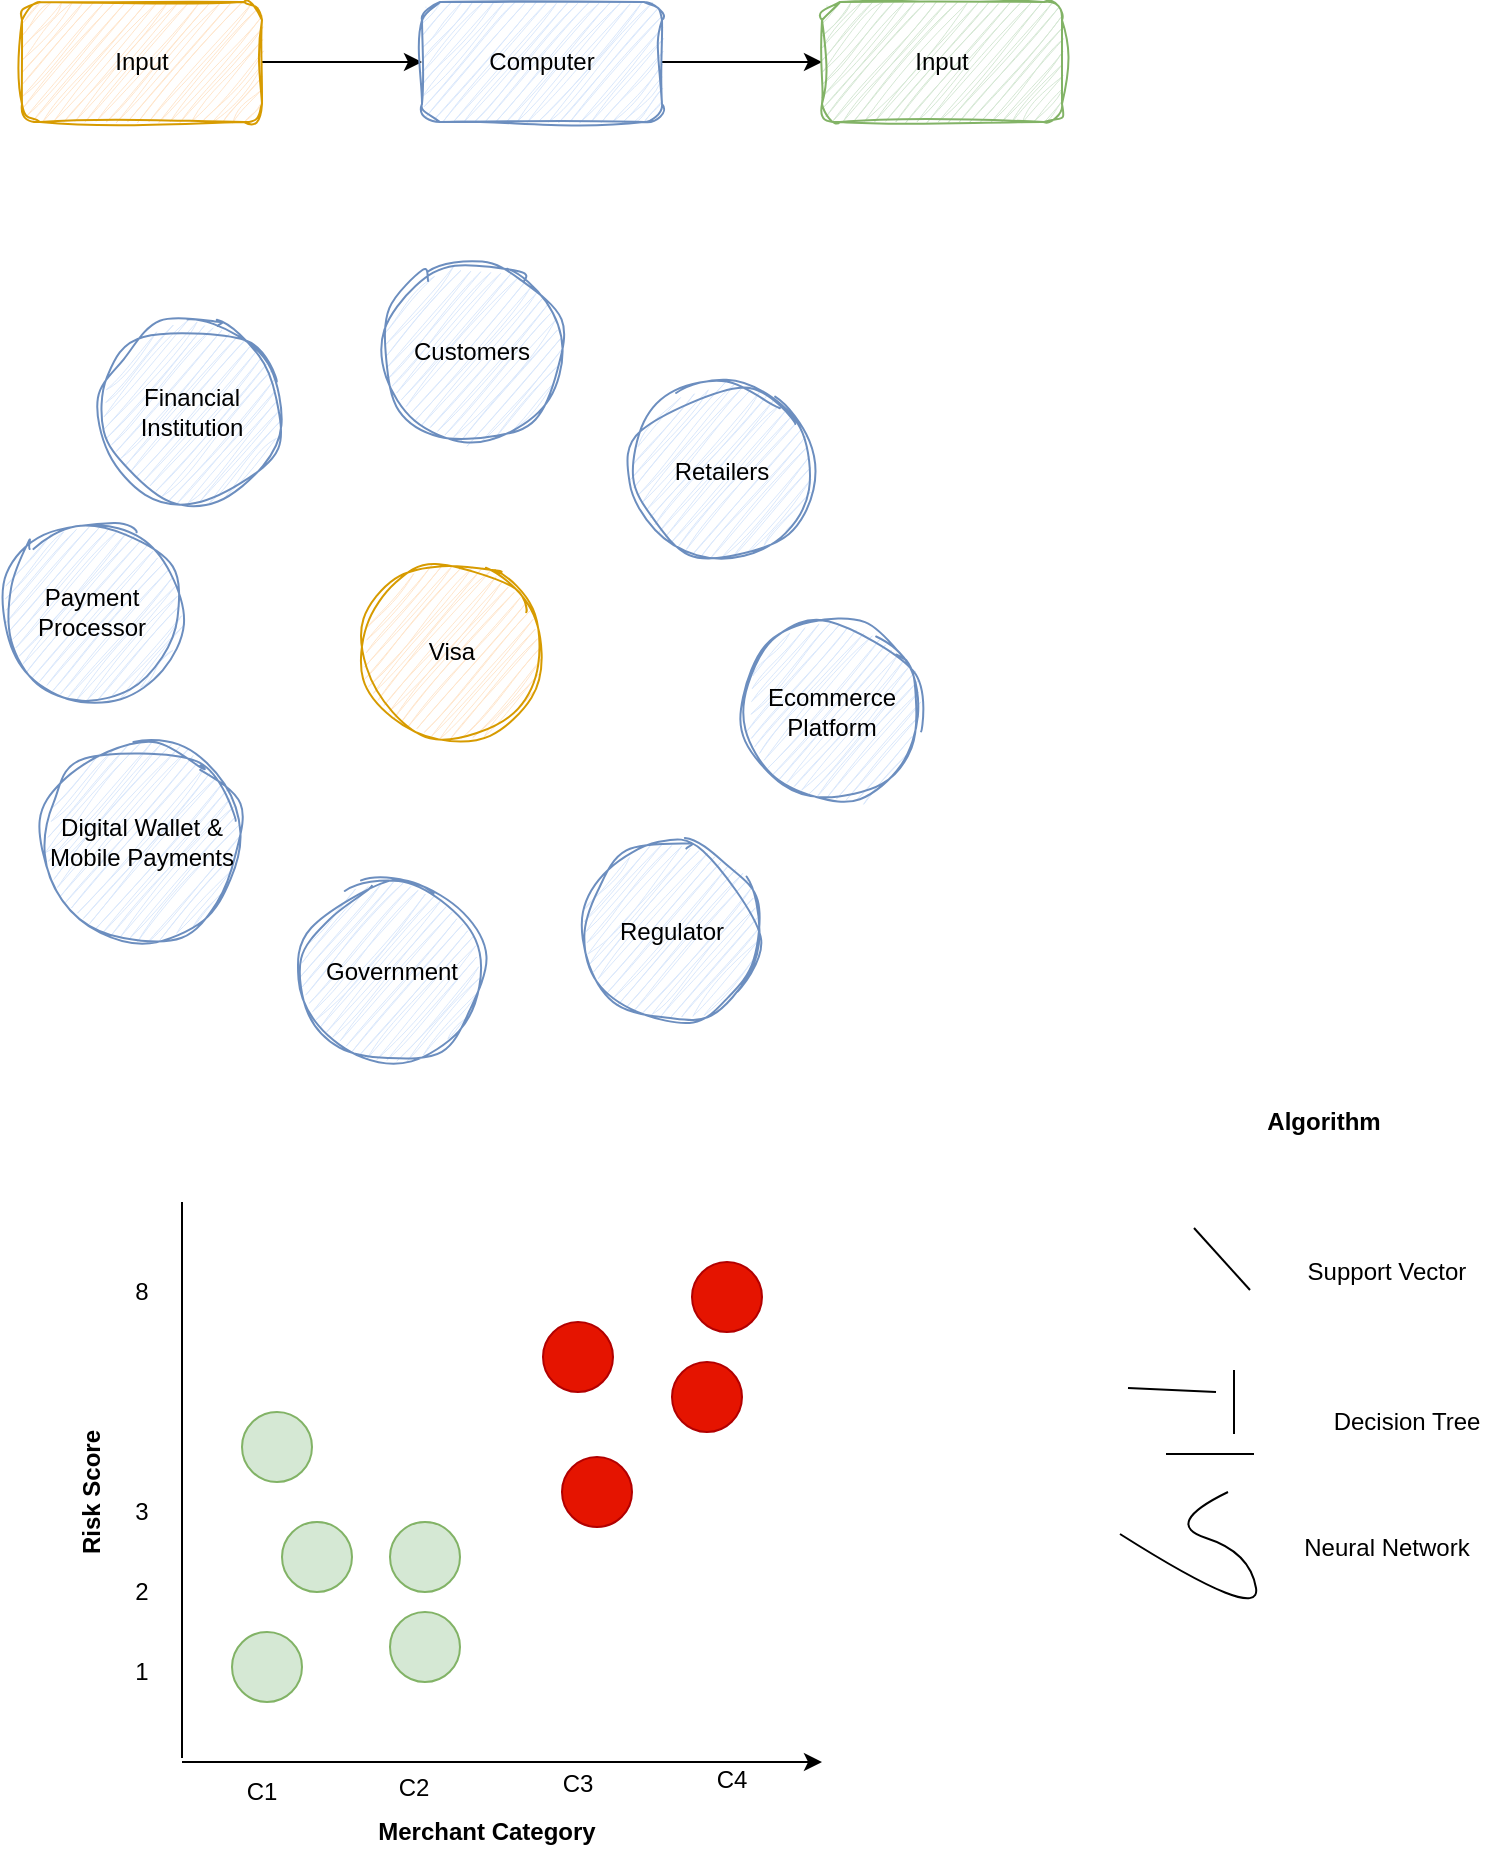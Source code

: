 <mxfile version="21.3.4" type="github" pages="3">
  <diagram name="Summary" id="IKh3nL40RzK3kSDg4t4r">
    <mxGraphModel dx="1434" dy="796" grid="0" gridSize="10" guides="1" tooltips="1" connect="1" arrows="1" fold="1" page="1" pageScale="1" pageWidth="850" pageHeight="1100" math="0" shadow="0">
      <root>
        <mxCell id="0" />
        <mxCell id="1" parent="0" />
        <mxCell id="YuGBkWrWiaTABAZO744--4" style="edgeStyle=orthogonalEdgeStyle;rounded=0;orthogonalLoop=1;jettySize=auto;html=1;entryX=0;entryY=0.5;entryDx=0;entryDy=0;" parent="1" source="YuGBkWrWiaTABAZO744--1" target="YuGBkWrWiaTABAZO744--2" edge="1">
          <mxGeometry relative="1" as="geometry" />
        </mxCell>
        <mxCell id="YuGBkWrWiaTABAZO744--1" value="Input" style="rounded=1;whiteSpace=wrap;html=1;fillColor=#ffe6cc;strokeColor=#d79b00;sketch=1;curveFitting=1;jiggle=2;" parent="1" vertex="1">
          <mxGeometry x="120" y="200" width="120" height="60" as="geometry" />
        </mxCell>
        <mxCell id="YuGBkWrWiaTABAZO744--5" style="edgeStyle=orthogonalEdgeStyle;rounded=0;orthogonalLoop=1;jettySize=auto;html=1;" parent="1" source="YuGBkWrWiaTABAZO744--2" target="YuGBkWrWiaTABAZO744--3" edge="1">
          <mxGeometry relative="1" as="geometry" />
        </mxCell>
        <mxCell id="YuGBkWrWiaTABAZO744--2" value="Computer" style="rounded=1;whiteSpace=wrap;html=1;fillColor=#dae8fc;strokeColor=#6c8ebf;sketch=1;curveFitting=1;jiggle=2;" parent="1" vertex="1">
          <mxGeometry x="320" y="200" width="120" height="60" as="geometry" />
        </mxCell>
        <mxCell id="YuGBkWrWiaTABAZO744--3" value="Input" style="rounded=1;whiteSpace=wrap;html=1;fillColor=#d5e8d4;strokeColor=#82b366;sketch=1;curveFitting=1;jiggle=2;" parent="1" vertex="1">
          <mxGeometry x="520" y="200" width="120" height="60" as="geometry" />
        </mxCell>
        <mxCell id="YuGBkWrWiaTABAZO744--25" value="Financial Institution" style="ellipse;whiteSpace=wrap;html=1;aspect=fixed;fillColor=#dae8fc;strokeColor=#6c8ebf;sketch=1;curveFitting=1;jiggle=2;" parent="1" vertex="1">
          <mxGeometry x="160" y="360" width="90" height="90" as="geometry" />
        </mxCell>
        <mxCell id="YuGBkWrWiaTABAZO744--26" value="Retailers" style="ellipse;whiteSpace=wrap;html=1;aspect=fixed;fillColor=#dae8fc;strokeColor=#6c8ebf;sketch=1;curveFitting=1;jiggle=2;" parent="1" vertex="1">
          <mxGeometry x="425" y="390" width="90" height="90" as="geometry" />
        </mxCell>
        <mxCell id="YuGBkWrWiaTABAZO744--28" value="Customers" style="ellipse;whiteSpace=wrap;html=1;aspect=fixed;fillColor=#dae8fc;strokeColor=#6c8ebf;sketch=1;curveFitting=1;jiggle=2;" parent="1" vertex="1">
          <mxGeometry x="300" y="330" width="90" height="90" as="geometry" />
        </mxCell>
        <mxCell id="YuGBkWrWiaTABAZO744--29" value="Digital Wallet &amp;amp; Mobile Payments" style="ellipse;whiteSpace=wrap;html=1;aspect=fixed;fillColor=#dae8fc;strokeColor=#6c8ebf;sketch=1;curveFitting=1;jiggle=2;" parent="1" vertex="1">
          <mxGeometry x="130" y="570" width="100" height="100" as="geometry" />
        </mxCell>
        <mxCell id="YuGBkWrWiaTABAZO744--30" value="Ecommerce Platform" style="ellipse;whiteSpace=wrap;html=1;aspect=fixed;fillColor=#dae8fc;strokeColor=#6c8ebf;sketch=1;curveFitting=1;jiggle=2;" parent="1" vertex="1">
          <mxGeometry x="480" y="510" width="90" height="90" as="geometry" />
        </mxCell>
        <mxCell id="YuGBkWrWiaTABAZO744--31" value="Payment Processor" style="ellipse;whiteSpace=wrap;html=1;aspect=fixed;fillColor=#dae8fc;strokeColor=#6c8ebf;sketch=1;curveFitting=1;jiggle=2;" parent="1" vertex="1">
          <mxGeometry x="110" y="460" width="90" height="90" as="geometry" />
        </mxCell>
        <mxCell id="YuGBkWrWiaTABAZO744--32" value="Government" style="ellipse;whiteSpace=wrap;html=1;aspect=fixed;fillColor=#dae8fc;strokeColor=#6c8ebf;sketch=1;curveFitting=1;jiggle=2;" parent="1" vertex="1">
          <mxGeometry x="260" y="640" width="90" height="90" as="geometry" />
        </mxCell>
        <mxCell id="YuGBkWrWiaTABAZO744--33" value="Regulator" style="ellipse;whiteSpace=wrap;html=1;aspect=fixed;fillColor=#dae8fc;strokeColor=#6c8ebf;sketch=1;curveFitting=1;jiggle=2;" parent="1" vertex="1">
          <mxGeometry x="400" y="620" width="90" height="90" as="geometry" />
        </mxCell>
        <mxCell id="YuGBkWrWiaTABAZO744--34" value="Visa" style="ellipse;whiteSpace=wrap;html=1;aspect=fixed;fillColor=#ffe6cc;strokeColor=#d79b00;sketch=1;curveFitting=1;jiggle=2;" parent="1" vertex="1">
          <mxGeometry x="290" y="480" width="90" height="90" as="geometry" />
        </mxCell>
        <mxCell id="YuGBkWrWiaTABAZO744--35" value="" style="endArrow=none;html=1;rounded=0;" parent="1" edge="1">
          <mxGeometry width="50" height="50" relative="1" as="geometry">
            <mxPoint x="200" y="800" as="sourcePoint" />
            <mxPoint x="200" y="1078" as="targetPoint" />
            <Array as="points">
              <mxPoint x="200" y="870" />
            </Array>
          </mxGeometry>
        </mxCell>
        <mxCell id="YuGBkWrWiaTABAZO744--36" value="" style="endArrow=classic;html=1;rounded=0;" parent="1" edge="1">
          <mxGeometry width="50" height="50" relative="1" as="geometry">
            <mxPoint x="200" y="1080" as="sourcePoint" />
            <mxPoint x="520" y="1080" as="targetPoint" />
          </mxGeometry>
        </mxCell>
        <mxCell id="YuGBkWrWiaTABAZO744--37" value="Merchant Category" style="text;html=1;strokeColor=none;fillColor=none;align=center;verticalAlign=middle;whiteSpace=wrap;rounded=0;fontStyle=1" parent="1" vertex="1">
          <mxGeometry x="290" y="1100" width="125" height="30" as="geometry" />
        </mxCell>
        <mxCell id="YuGBkWrWiaTABAZO744--38" value="Risk Score" style="text;html=1;strokeColor=none;fillColor=none;align=center;verticalAlign=middle;whiteSpace=wrap;rounded=0;flipH=1;flipV=0;direction=south;labelPosition=center;verticalLabelPosition=middle;horizontal=0;fontStyle=1" parent="1" vertex="1">
          <mxGeometry x="140" y="880" width="30" height="130" as="geometry" />
        </mxCell>
        <mxCell id="YuGBkWrWiaTABAZO744--39" value="C1" style="text;html=1;strokeColor=none;fillColor=none;align=center;verticalAlign=middle;whiteSpace=wrap;rounded=0;" parent="1" vertex="1">
          <mxGeometry x="240" y="1080" height="30" as="geometry" />
        </mxCell>
        <mxCell id="YuGBkWrWiaTABAZO744--40" value="C2" style="text;html=1;strokeColor=none;fillColor=none;align=center;verticalAlign=middle;whiteSpace=wrap;rounded=0;" parent="1" vertex="1">
          <mxGeometry x="316" y="1078" height="30" as="geometry" />
        </mxCell>
        <mxCell id="YuGBkWrWiaTABAZO744--41" value="C3" style="text;html=1;strokeColor=none;fillColor=none;align=center;verticalAlign=middle;whiteSpace=wrap;rounded=0;" parent="1" vertex="1">
          <mxGeometry x="398" y="1076" height="30" as="geometry" />
        </mxCell>
        <mxCell id="YuGBkWrWiaTABAZO744--42" value="C4" style="text;html=1;strokeColor=none;fillColor=none;align=center;verticalAlign=middle;whiteSpace=wrap;rounded=0;" parent="1" vertex="1">
          <mxGeometry x="475" y="1074" height="30" as="geometry" />
        </mxCell>
        <mxCell id="YuGBkWrWiaTABAZO744--43" value="1" style="text;html=1;strokeColor=none;fillColor=none;align=center;verticalAlign=middle;whiteSpace=wrap;rounded=0;" parent="1" vertex="1">
          <mxGeometry x="180" y="1020" height="30" as="geometry" />
        </mxCell>
        <mxCell id="YuGBkWrWiaTABAZO744--44" value="2" style="text;html=1;strokeColor=none;fillColor=none;align=center;verticalAlign=middle;whiteSpace=wrap;rounded=0;" parent="1" vertex="1">
          <mxGeometry x="180" y="980" height="30" as="geometry" />
        </mxCell>
        <mxCell id="YuGBkWrWiaTABAZO744--46" value="3" style="text;html=1;strokeColor=none;fillColor=none;align=center;verticalAlign=middle;whiteSpace=wrap;rounded=0;" parent="1" vertex="1">
          <mxGeometry x="180" y="940" height="30" as="geometry" />
        </mxCell>
        <mxCell id="YuGBkWrWiaTABAZO744--47" value="8" style="text;html=1;strokeColor=none;fillColor=none;align=center;verticalAlign=middle;whiteSpace=wrap;rounded=0;" parent="1" vertex="1">
          <mxGeometry x="180" y="830" height="30" as="geometry" />
        </mxCell>
        <mxCell id="YuGBkWrWiaTABAZO744--48" value="" style="ellipse;whiteSpace=wrap;html=1;aspect=fixed;fillColor=#d5e8d4;strokeColor=#82b366;" parent="1" vertex="1">
          <mxGeometry x="250" y="960" width="35" height="35" as="geometry" />
        </mxCell>
        <mxCell id="YuGBkWrWiaTABAZO744--49" value="" style="ellipse;whiteSpace=wrap;html=1;aspect=fixed;fillColor=#e51400;strokeColor=#B20000;fontColor=#ffffff;" parent="1" vertex="1">
          <mxGeometry x="445" y="880" width="35" height="35" as="geometry" />
        </mxCell>
        <mxCell id="YuGBkWrWiaTABAZO744--51" value="" style="ellipse;whiteSpace=wrap;html=1;aspect=fixed;fillColor=#d5e8d4;strokeColor=#82b366;" parent="1" vertex="1">
          <mxGeometry x="230" y="905" width="35" height="35" as="geometry" />
        </mxCell>
        <mxCell id="YuGBkWrWiaTABAZO744--52" value="" style="ellipse;whiteSpace=wrap;html=1;aspect=fixed;fillColor=#d5e8d4;strokeColor=#82b366;" parent="1" vertex="1">
          <mxGeometry x="304" y="960" width="35" height="35" as="geometry" />
        </mxCell>
        <mxCell id="YuGBkWrWiaTABAZO744--53" value="" style="ellipse;whiteSpace=wrap;html=1;aspect=fixed;fillColor=#e51400;strokeColor=#B20000;fontColor=#ffffff;" parent="1" vertex="1">
          <mxGeometry x="455" y="830" width="35" height="35" as="geometry" />
        </mxCell>
        <mxCell id="YuGBkWrWiaTABAZO744--54" value="" style="ellipse;whiteSpace=wrap;html=1;aspect=fixed;fillColor=#e51400;strokeColor=#B20000;fontColor=#ffffff;" parent="1" vertex="1">
          <mxGeometry x="380.5" y="860" width="35" height="35" as="geometry" />
        </mxCell>
        <mxCell id="YuGBkWrWiaTABAZO744--55" value="" style="ellipse;whiteSpace=wrap;html=1;aspect=fixed;fillColor=#d5e8d4;strokeColor=#82b366;" parent="1" vertex="1">
          <mxGeometry x="304" y="1005" width="35" height="35" as="geometry" />
        </mxCell>
        <mxCell id="YuGBkWrWiaTABAZO744--56" value="" style="ellipse;whiteSpace=wrap;html=1;aspect=fixed;fillColor=#e51400;strokeColor=#B20000;fontColor=#ffffff;" parent="1" vertex="1">
          <mxGeometry x="390" y="927.5" width="35" height="35" as="geometry" />
        </mxCell>
        <mxCell id="YuGBkWrWiaTABAZO744--57" value="" style="ellipse;whiteSpace=wrap;html=1;aspect=fixed;fillColor=#d5e8d4;strokeColor=#82b366;" parent="1" vertex="1">
          <mxGeometry x="225" y="1015" width="35" height="35" as="geometry" />
        </mxCell>
        <mxCell id="K4tFfpsqINqM7Y34j97c-1" value="" style="endArrow=none;html=1;rounded=0;" parent="1" edge="1">
          <mxGeometry width="50" height="50" relative="1" as="geometry">
            <mxPoint x="706" y="813" as="sourcePoint" />
            <mxPoint x="734" y="844" as="targetPoint" />
          </mxGeometry>
        </mxCell>
        <mxCell id="K4tFfpsqINqM7Y34j97c-3" value="Neural Network" style="text;html=1;strokeColor=none;fillColor=none;align=center;verticalAlign=middle;whiteSpace=wrap;rounded=0;" parent="1" vertex="1">
          <mxGeometry x="755" y="958" width="95" height="30" as="geometry" />
        </mxCell>
        <mxCell id="K4tFfpsqINqM7Y34j97c-4" value="" style="endArrow=none;html=1;rounded=0;" parent="1" edge="1">
          <mxGeometry width="50" height="50" relative="1" as="geometry">
            <mxPoint x="726" y="916" as="sourcePoint" />
            <mxPoint x="726" y="884" as="targetPoint" />
          </mxGeometry>
        </mxCell>
        <mxCell id="K4tFfpsqINqM7Y34j97c-5" value="" style="endArrow=none;html=1;rounded=0;" parent="1" edge="1">
          <mxGeometry width="50" height="50" relative="1" as="geometry">
            <mxPoint x="736" y="926" as="sourcePoint" />
            <mxPoint x="692" y="926" as="targetPoint" />
          </mxGeometry>
        </mxCell>
        <mxCell id="K4tFfpsqINqM7Y34j97c-6" value="" style="endArrow=none;html=1;rounded=0;" parent="1" edge="1">
          <mxGeometry width="50" height="50" relative="1" as="geometry">
            <mxPoint x="717" y="895" as="sourcePoint" />
            <mxPoint x="673" y="893" as="targetPoint" />
          </mxGeometry>
        </mxCell>
        <mxCell id="K4tFfpsqINqM7Y34j97c-7" value="Support Vector" style="text;html=1;strokeColor=none;fillColor=none;align=center;verticalAlign=middle;whiteSpace=wrap;rounded=0;" parent="1" vertex="1">
          <mxGeometry x="755" y="820" width="95" height="30" as="geometry" />
        </mxCell>
        <mxCell id="K4tFfpsqINqM7Y34j97c-8" value="" style="curved=1;endArrow=none;html=1;rounded=0;endFill=0;" parent="1" edge="1">
          <mxGeometry width="50" height="50" relative="1" as="geometry">
            <mxPoint x="669" y="966" as="sourcePoint" />
            <mxPoint x="723" y="945" as="targetPoint" />
            <Array as="points">
              <mxPoint x="740" y="1011" />
              <mxPoint x="734" y="975" />
              <mxPoint x="690" y="961" />
            </Array>
          </mxGeometry>
        </mxCell>
        <mxCell id="K4tFfpsqINqM7Y34j97c-10" value="Decision Tree" style="text;html=1;strokeColor=none;fillColor=none;align=center;verticalAlign=middle;whiteSpace=wrap;rounded=0;" parent="1" vertex="1">
          <mxGeometry x="765" y="895" width="95" height="30" as="geometry" />
        </mxCell>
        <mxCell id="K4tFfpsqINqM7Y34j97c-11" value="Algorithm" style="text;html=1;strokeColor=none;fillColor=none;align=center;verticalAlign=middle;whiteSpace=wrap;rounded=0;fontStyle=1" parent="1" vertex="1">
          <mxGeometry x="703" y="745" width="136" height="30" as="geometry" />
        </mxCell>
      </root>
    </mxGraphModel>
  </diagram>
  <diagram id="f4nPETrMEtfVDZXPr_Hg" name="Algorithim">
    <mxGraphModel dx="584" dy="796" grid="0" gridSize="10" guides="1" tooltips="1" connect="1" arrows="1" fold="1" page="1" pageScale="1" pageWidth="850" pageHeight="1100" math="0" shadow="0">
      <root>
        <mxCell id="0" />
        <mxCell id="1" parent="0" />
        <mxCell id="qPTurpKYU6WXjvwjlFdN-32" style="edgeStyle=orthogonalEdgeStyle;rounded=0;orthogonalLoop=1;jettySize=auto;html=1;" parent="1" source="qPTurpKYU6WXjvwjlFdN-31" edge="1">
          <mxGeometry relative="1" as="geometry">
            <mxPoint x="1219" y="791" as="targetPoint" />
          </mxGeometry>
        </mxCell>
        <mxCell id="qPTurpKYU6WXjvwjlFdN-31" value="" style="ellipse;whiteSpace=wrap;html=1;aspect=fixed;" parent="1" vertex="1">
          <mxGeometry x="914" y="693" width="196" height="196" as="geometry" />
        </mxCell>
        <mxCell id="qPTurpKYU6WXjvwjlFdN-14" style="edgeStyle=orthogonalEdgeStyle;rounded=0;orthogonalLoop=1;jettySize=auto;html=1;entryX=0;entryY=0.5;entryDx=0;entryDy=0;" parent="1" source="qPTurpKYU6WXjvwjlFdN-6" target="qPTurpKYU6WXjvwjlFdN-8" edge="1">
          <mxGeometry relative="1" as="geometry" />
        </mxCell>
        <mxCell id="qPTurpKYU6WXjvwjlFdN-6" value="" style="rounded=1;whiteSpace=wrap;html=1;" parent="1" vertex="1">
          <mxGeometry x="979.5" y="443" width="156" height="81" as="geometry" />
        </mxCell>
        <mxCell id="qPTurpKYU6WXjvwjlFdN-4" value="" style="image;html=1;image=img/lib/clip_art/finance/Credit_Card_128x128.png" parent="1" vertex="1">
          <mxGeometry x="999" y="459.5" width="69" height="55" as="geometry" />
        </mxCell>
        <mxCell id="qPTurpKYU6WXjvwjlFdN-5" value="" style="image;html=1;image=img/lib/clip_art/finance/Dollar_128x128.png" parent="1" vertex="1">
          <mxGeometry x="1066" y="468" width="52" height="31" as="geometry" />
        </mxCell>
        <mxCell id="qPTurpKYU6WXjvwjlFdN-7" value="Data : &lt;br&gt;- Customer Payment &lt;br&gt;- Saving&lt;br&gt;- Default(Y/N)" style="text;html=1;strokeColor=none;fillColor=none;align=center;verticalAlign=middle;whiteSpace=wrap;rounded=0;" parent="1" vertex="1">
          <mxGeometry x="996" y="533" width="117" height="57" as="geometry" />
        </mxCell>
        <mxCell id="qPTurpKYU6WXjvwjlFdN-16" style="edgeStyle=orthogonalEdgeStyle;rounded=0;orthogonalLoop=1;jettySize=auto;html=1;entryX=0.16;entryY=0.55;entryDx=0;entryDy=0;entryPerimeter=0;" parent="1" source="qPTurpKYU6WXjvwjlFdN-8" target="qPTurpKYU6WXjvwjlFdN-15" edge="1">
          <mxGeometry relative="1" as="geometry" />
        </mxCell>
        <mxCell id="qPTurpKYU6WXjvwjlFdN-8" value="Model" style="icon;html=1;image=img/clipart/Gear_128x128.png" parent="1" vertex="1">
          <mxGeometry x="1224" y="444" width="91" height="79" as="geometry" />
        </mxCell>
        <mxCell id="qPTurpKYU6WXjvwjlFdN-15" value="Will default" style="ellipse;shape=cloud;whiteSpace=wrap;html=1;" parent="1" vertex="1">
          <mxGeometry x="1424" y="440" width="120" height="80" as="geometry" />
        </mxCell>
        <mxCell id="qPTurpKYU6WXjvwjlFdN-17" value="Predication" style="text;html=1;strokeColor=none;fillColor=none;align=center;verticalAlign=middle;whiteSpace=wrap;rounded=0;" parent="1" vertex="1">
          <mxGeometry x="1424" y="531" width="117" height="30" as="geometry" />
        </mxCell>
        <mxCell id="qPTurpKYU6WXjvwjlFdN-22" value="" style="shape=image;verticalLabelPosition=bottom;labelBackgroundColor=default;verticalAlign=top;aspect=fixed;imageAspect=0;image=https://static.thenounproject.com/png/3406428-200.png;" parent="1" vertex="1">
          <mxGeometry x="1021" y="712" width="34" height="34" as="geometry" />
        </mxCell>
        <mxCell id="qPTurpKYU6WXjvwjlFdN-23" value="" style="shape=image;verticalLabelPosition=bottom;labelBackgroundColor=default;verticalAlign=top;aspect=fixed;imageAspect=0;image=https://static.thenounproject.com/png/341323-200.png;" parent="1" vertex="1">
          <mxGeometry x="989" y="750" width="34" height="34" as="geometry" />
        </mxCell>
        <mxCell id="qPTurpKYU6WXjvwjlFdN-24" value="" style="shape=image;verticalLabelPosition=bottom;labelBackgroundColor=default;verticalAlign=top;aspect=fixed;imageAspect=0;image=https://static.thenounproject.com/png/1657341-200.png;" parent="1" vertex="1">
          <mxGeometry x="965" y="707" width="39" height="39" as="geometry" />
        </mxCell>
        <mxCell id="qPTurpKYU6WXjvwjlFdN-25" value="" style="shape=image;verticalLabelPosition=bottom;labelBackgroundColor=default;verticalAlign=top;aspect=fixed;imageAspect=0;image=https://static.thenounproject.com/png/5298759-200.png;" parent="1" vertex="1">
          <mxGeometry x="959" y="769" width="25" height="25" as="geometry" />
        </mxCell>
        <mxCell id="qPTurpKYU6WXjvwjlFdN-26" value="" style="shape=image;verticalLabelPosition=bottom;labelBackgroundColor=default;verticalAlign=top;aspect=fixed;imageAspect=0;image=https://static.thenounproject.com/png/1003395-200.png;" parent="1" vertex="1">
          <mxGeometry x="955" y="791" width="61" height="61" as="geometry" />
        </mxCell>
        <mxCell id="qPTurpKYU6WXjvwjlFdN-27" value="" style="shape=image;verticalLabelPosition=bottom;labelBackgroundColor=default;verticalAlign=top;aspect=fixed;imageAspect=0;image=https://static.thenounproject.com/png/2139327-200.png;" parent="1" vertex="1">
          <mxGeometry x="1021" y="786" width="48" height="48" as="geometry" />
        </mxCell>
        <mxCell id="qPTurpKYU6WXjvwjlFdN-28" value="" style="shape=image;verticalLabelPosition=bottom;labelBackgroundColor=default;verticalAlign=top;aspect=fixed;imageAspect=0;image=https://static.thenounproject.com/png/1034913-200.png;" parent="1" vertex="1">
          <mxGeometry x="1023" y="742" width="49" height="49" as="geometry" />
        </mxCell>
        <mxCell id="qPTurpKYU6WXjvwjlFdN-29" value="" style="shape=image;verticalLabelPosition=bottom;labelBackgroundColor=default;verticalAlign=top;aspect=fixed;imageAspect=0;image=https://static.thenounproject.com/png/2356861-200.png;" parent="1" vertex="1">
          <mxGeometry x="1004" y="831" width="39" height="39" as="geometry" />
        </mxCell>
        <mxCell id="qPTurpKYU6WXjvwjlFdN-51" style="edgeStyle=orthogonalEdgeStyle;rounded=0;orthogonalLoop=1;jettySize=auto;html=1;entryX=0;entryY=0.477;entryDx=0;entryDy=0;entryPerimeter=0;curved=1;" parent="1" source="qPTurpKYU6WXjvwjlFdN-30" target="qPTurpKYU6WXjvwjlFdN-33" edge="1">
          <mxGeometry relative="1" as="geometry" />
        </mxCell>
        <mxCell id="qPTurpKYU6WXjvwjlFdN-52" style="edgeStyle=orthogonalEdgeStyle;rounded=0;orthogonalLoop=1;jettySize=auto;html=1;entryX=0;entryY=0.75;entryDx=0;entryDy=0;curved=1;" parent="1" source="qPTurpKYU6WXjvwjlFdN-30" target="qPTurpKYU6WXjvwjlFdN-47" edge="1">
          <mxGeometry relative="1" as="geometry" />
        </mxCell>
        <mxCell id="qPTurpKYU6WXjvwjlFdN-30" value="Model" style="icon;html=1;image=img/clipart/Gear_128x128.png" parent="1" vertex="1">
          <mxGeometry x="1219" y="751.5" width="91" height="79" as="geometry" />
        </mxCell>
        <mxCell id="qPTurpKYU6WXjvwjlFdN-33" value="" style="ellipse;whiteSpace=wrap;html=1;aspect=fixed;" parent="1" vertex="1">
          <mxGeometry x="1396" y="667" width="107" height="107" as="geometry" />
        </mxCell>
        <mxCell id="qPTurpKYU6WXjvwjlFdN-34" value="" style="shape=image;verticalLabelPosition=bottom;labelBackgroundColor=default;verticalAlign=top;aspect=fixed;imageAspect=0;image=https://static.thenounproject.com/png/3406428-200.png;" parent="1" vertex="1">
          <mxGeometry x="1457" y="688" width="34" height="34" as="geometry" />
        </mxCell>
        <mxCell id="qPTurpKYU6WXjvwjlFdN-35" value="" style="shape=image;verticalLabelPosition=bottom;labelBackgroundColor=default;verticalAlign=top;aspect=fixed;imageAspect=0;image=https://static.thenounproject.com/png/341323-200.png;" parent="1" vertex="1">
          <mxGeometry x="1446" y="719" width="34" height="34" as="geometry" />
        </mxCell>
        <mxCell id="qPTurpKYU6WXjvwjlFdN-36" value="" style="shape=image;verticalLabelPosition=bottom;labelBackgroundColor=default;verticalAlign=top;aspect=fixed;imageAspect=0;image=https://static.thenounproject.com/png/1657341-200.png;" parent="1" vertex="1">
          <mxGeometry x="1412" y="693" width="39" height="39" as="geometry" />
        </mxCell>
        <mxCell id="qPTurpKYU6WXjvwjlFdN-37" value="" style="shape=image;verticalLabelPosition=bottom;labelBackgroundColor=default;verticalAlign=top;aspect=fixed;imageAspect=0;image=https://static.thenounproject.com/png/5298759-200.png;" parent="1" vertex="1">
          <mxGeometry x="1416" y="738" width="25" height="25" as="geometry" />
        </mxCell>
        <mxCell id="qPTurpKYU6WXjvwjlFdN-42" value="" style="ellipse;whiteSpace=wrap;html=1;aspect=fixed;" parent="1" vertex="1">
          <mxGeometry x="1390.5" y="804.5" width="118" height="118" as="geometry" />
        </mxCell>
        <mxCell id="qPTurpKYU6WXjvwjlFdN-47" value="" style="shape=image;verticalLabelPosition=bottom;labelBackgroundColor=default;verticalAlign=top;aspect=fixed;imageAspect=0;image=https://static.thenounproject.com/png/1003395-200.png;" parent="1" vertex="1">
          <mxGeometry x="1394.5" y="813.5" width="61" height="61" as="geometry" />
        </mxCell>
        <mxCell id="qPTurpKYU6WXjvwjlFdN-48" value="" style="shape=image;verticalLabelPosition=bottom;labelBackgroundColor=default;verticalAlign=top;aspect=fixed;imageAspect=0;image=https://static.thenounproject.com/png/2139327-200.png;" parent="1" vertex="1">
          <mxGeometry x="1401" y="858.5" width="48" height="48" as="geometry" />
        </mxCell>
        <mxCell id="qPTurpKYU6WXjvwjlFdN-49" value="" style="shape=image;verticalLabelPosition=bottom;labelBackgroundColor=default;verticalAlign=top;aspect=fixed;imageAspect=0;image=https://static.thenounproject.com/png/1034913-200.png;" parent="1" vertex="1">
          <mxGeometry x="1452.5" y="815.5" width="49" height="49" as="geometry" />
        </mxCell>
        <mxCell id="qPTurpKYU6WXjvwjlFdN-50" value="" style="shape=image;verticalLabelPosition=bottom;labelBackgroundColor=default;verticalAlign=top;aspect=fixed;imageAspect=0;image=https://static.thenounproject.com/png/2356861-200.png;" parent="1" vertex="1">
          <mxGeometry x="1452.5" y="858.5" width="39" height="39" as="geometry" />
        </mxCell>
        <mxCell id="qPTurpKYU6WXjvwjlFdN-55" style="edgeStyle=orthogonalEdgeStyle;rounded=0;orthogonalLoop=1;jettySize=auto;html=1;curved=1;" parent="1" source="qPTurpKYU6WXjvwjlFdN-53" target="qPTurpKYU6WXjvwjlFdN-54" edge="1">
          <mxGeometry relative="1" as="geometry">
            <Array as="points">
              <mxPoint x="1074" y="1160" />
              <mxPoint x="1307" y="1160" />
            </Array>
          </mxGeometry>
        </mxCell>
        <mxCell id="qPTurpKYU6WXjvwjlFdN-60" style="edgeStyle=orthogonalEdgeStyle;rounded=0;orthogonalLoop=1;jettySize=auto;html=1;curved=1;entryX=0.5;entryY=1;entryDx=0;entryDy=0;endArrow=none;endFill=0;startArrow=classic;startFill=1;" parent="1" source="qPTurpKYU6WXjvwjlFdN-53" target="qPTurpKYU6WXjvwjlFdN-54" edge="1">
          <mxGeometry relative="1" as="geometry">
            <mxPoint x="1090" y="1369" as="targetPoint" />
            <Array as="points">
              <mxPoint x="1076" y="1350" />
              <mxPoint x="1307" y="1350" />
            </Array>
          </mxGeometry>
        </mxCell>
        <mxCell id="qPTurpKYU6WXjvwjlFdN-53" value="" style="icon;html=1;image=img/clipart/Gear_128x128.png" parent="1" vertex="1">
          <mxGeometry x="1028" y="1227" width="91" height="79" as="geometry" />
        </mxCell>
        <mxCell id="qPTurpKYU6WXjvwjlFdN-54" value="" style="shape=image;verticalLabelPosition=bottom;labelBackgroundColor=default;verticalAlign=top;aspect=fixed;imageAspect=0;image=https://static.thenounproject.com/png/5737929-200.png;" parent="1" vertex="1">
          <mxGeometry x="1261" y="1220.75" width="91.5" height="91.5" as="geometry" />
        </mxCell>
        <mxCell id="qPTurpKYU6WXjvwjlFdN-58" value="Rewards&lt;br&gt;Observation" style="text;html=1;strokeColor=none;fillColor=none;align=center;verticalAlign=middle;whiteSpace=wrap;rounded=0;" parent="1" vertex="1">
          <mxGeometry x="1134" y="1376" width="117" height="30" as="geometry" />
        </mxCell>
        <mxCell id="qPTurpKYU6WXjvwjlFdN-59" value="Fraud ( Yes vs No)" style="text;html=1;strokeColor=none;fillColor=none;align=center;verticalAlign=middle;whiteSpace=wrap;rounded=0;" parent="1" vertex="1">
          <mxGeometry x="1140" y="1131" width="117" height="30" as="geometry" />
        </mxCell>
      </root>
    </mxGraphModel>
  </diagram>
  <diagram id="Ybywd6OcZWK3bE2XNhuJ" name="Training">
    <mxGraphModel dx="1434" dy="796" grid="1" gridSize="10" guides="1" tooltips="1" connect="1" arrows="1" fold="1" page="1" pageScale="1" pageWidth="850" pageHeight="1100" math="0" shadow="0">
      <root>
        <mxCell id="0" />
        <mxCell id="1" parent="0" />
        <mxCell id="ixMvdOwa8xtDi1-ExMdp-23" style="edgeStyle=orthogonalEdgeStyle;rounded=0;orthogonalLoop=1;jettySize=auto;html=1;exitX=0.485;exitY=0.994;exitDx=0;exitDy=0;exitPerimeter=0;startArrow=classic;startFill=1;" edge="1" parent="1" source="ixMvdOwa8xtDi1-ExMdp-18" target="ixMvdOwa8xtDi1-ExMdp-20">
          <mxGeometry relative="1" as="geometry" />
        </mxCell>
        <mxCell id="ixMvdOwa8xtDi1-ExMdp-18" value="" style="rounded=1;whiteSpace=wrap;html=1;" vertex="1" parent="1">
          <mxGeometry x="110" y="260" width="600" height="180" as="geometry" />
        </mxCell>
        <mxCell id="ixMvdOwa8xtDi1-ExMdp-21" style="edgeStyle=orthogonalEdgeStyle;rounded=0;orthogonalLoop=1;jettySize=auto;html=1;entryX=0;entryY=0.5;entryDx=0;entryDy=0;startArrow=classic;startFill=1;" edge="1" parent="1" source="ixMvdOwa8xtDi1-ExMdp-1" target="ixMvdOwa8xtDi1-ExMdp-3">
          <mxGeometry relative="1" as="geometry" />
        </mxCell>
        <mxCell id="ixMvdOwa8xtDi1-ExMdp-1" value="&lt;b&gt;&lt;font style=&quot;font-size: 18px;&quot;&gt;Model&lt;/font&gt;&lt;/b&gt;" style="rounded=1;whiteSpace=wrap;html=1;fillColor=#fff2cc;strokeColor=#d6b656;sketch=1;curveFitting=1;jiggle=2;" vertex="1" parent="1">
          <mxGeometry x="160" y="310" width="120" height="80" as="geometry" />
        </mxCell>
        <mxCell id="ixMvdOwa8xtDi1-ExMdp-19" style="edgeStyle=orthogonalEdgeStyle;rounded=0;orthogonalLoop=1;jettySize=auto;html=1;entryX=0.483;entryY=0;entryDx=0;entryDy=0;entryPerimeter=0;startArrow=classic;startFill=1;" edge="1" parent="1" source="ixMvdOwa8xtDi1-ExMdp-2" target="ixMvdOwa8xtDi1-ExMdp-18">
          <mxGeometry relative="1" as="geometry" />
        </mxCell>
        <mxCell id="ixMvdOwa8xtDi1-ExMdp-2" value="&lt;b&gt;&lt;font style=&quot;font-size: 18px;&quot;&gt;Examples&lt;/font&gt;&lt;/b&gt;" style="rounded=1;whiteSpace=wrap;html=1;fillColor=#dae8fc;strokeColor=#6c8ebf;sketch=1;curveFitting=1;jiggle=2;" vertex="1" parent="1">
          <mxGeometry x="340" y="120" width="120" height="80" as="geometry" />
        </mxCell>
        <mxCell id="ixMvdOwa8xtDi1-ExMdp-22" style="edgeStyle=orthogonalEdgeStyle;rounded=0;orthogonalLoop=1;jettySize=auto;html=1;entryX=0;entryY=0.5;entryDx=0;entryDy=0;startArrow=classic;startFill=1;" edge="1" parent="1" source="ixMvdOwa8xtDi1-ExMdp-3" target="ixMvdOwa8xtDi1-ExMdp-8">
          <mxGeometry relative="1" as="geometry" />
        </mxCell>
        <mxCell id="ixMvdOwa8xtDi1-ExMdp-3" value="&lt;b&gt;&lt;font style=&quot;font-size: 18px;&quot;&gt;Training&lt;/font&gt;&lt;/b&gt;" style="rounded=1;whiteSpace=wrap;html=1;fillColor=#fff2cc;strokeColor=#d6b656;sketch=1;curveFitting=1;jiggle=2;" vertex="1" parent="1">
          <mxGeometry x="340" y="310" width="120" height="80" as="geometry" />
        </mxCell>
        <mxCell id="ixMvdOwa8xtDi1-ExMdp-26" style="edgeStyle=orthogonalEdgeStyle;rounded=0;orthogonalLoop=1;jettySize=auto;html=1;entryX=0;entryY=0.5;entryDx=0;entryDy=0;" edge="1" parent="1" source="ixMvdOwa8xtDi1-ExMdp-4" target="ixMvdOwa8xtDi1-ExMdp-2">
          <mxGeometry relative="1" as="geometry">
            <Array as="points">
              <mxPoint x="80" y="660" />
              <mxPoint x="80" y="160" />
            </Array>
          </mxGeometry>
        </mxCell>
        <mxCell id="ixMvdOwa8xtDi1-ExMdp-27" value="Re-Training" style="edgeLabel;html=1;align=center;verticalAlign=middle;resizable=0;points=[];" vertex="1" connectable="0" parent="ixMvdOwa8xtDi1-ExMdp-26">
          <mxGeometry x="-0.057" y="2" relative="1" as="geometry">
            <mxPoint x="2" y="121" as="offset" />
          </mxGeometry>
        </mxCell>
        <mxCell id="ixMvdOwa8xtDi1-ExMdp-4" value="Live to sample users &amp;amp; all the users" style="rounded=1;whiteSpace=wrap;html=1;fillColor=#e1d5e7;strokeColor=#9673a6;sketch=1;curveFitting=1;jiggle=2;" vertex="1" parent="1">
          <mxGeometry x="340" y="620" width="120" height="80" as="geometry" />
        </mxCell>
        <mxCell id="ixMvdOwa8xtDi1-ExMdp-8" value="&lt;font style=&quot;font-size: 18px;&quot;&gt;&lt;b&gt;Validation&lt;/b&gt;&lt;/font&gt;" style="rounded=1;whiteSpace=wrap;html=1;fillColor=#fff2cc;strokeColor=#d6b656;sketch=1;curveFitting=1;jiggle=2;" vertex="1" parent="1">
          <mxGeometry x="520" y="310" width="120" height="80" as="geometry" />
        </mxCell>
        <mxCell id="ixMvdOwa8xtDi1-ExMdp-24" style="edgeStyle=orthogonalEdgeStyle;rounded=0;orthogonalLoop=1;jettySize=auto;html=1;entryX=0.5;entryY=0;entryDx=0;entryDy=0;" edge="1" parent="1" source="ixMvdOwa8xtDi1-ExMdp-20" target="ixMvdOwa8xtDi1-ExMdp-4">
          <mxGeometry relative="1" as="geometry" />
        </mxCell>
        <mxCell id="ixMvdOwa8xtDi1-ExMdp-20" value="&lt;font style=&quot;font-size: 18px;&quot;&gt;&lt;b&gt;Test&lt;/b&gt;&lt;/font&gt;" style="rounded=1;whiteSpace=wrap;html=1;fillColor=#dae8fc;strokeColor=#6c8ebf;sketch=1;curveFitting=1;jiggle=2;" vertex="1" parent="1">
          <mxGeometry x="340" y="490" width="120" height="80" as="geometry" />
        </mxCell>
        <mxCell id="ixMvdOwa8xtDi1-ExMdp-25" value="Learning" style="text;html=1;strokeColor=none;fillColor=none;align=center;verticalAlign=middle;whiteSpace=wrap;rounded=0;" vertex="1" parent="1">
          <mxGeometry x="380" y="270" width="60" height="30" as="geometry" />
        </mxCell>
      </root>
    </mxGraphModel>
  </diagram>
</mxfile>
